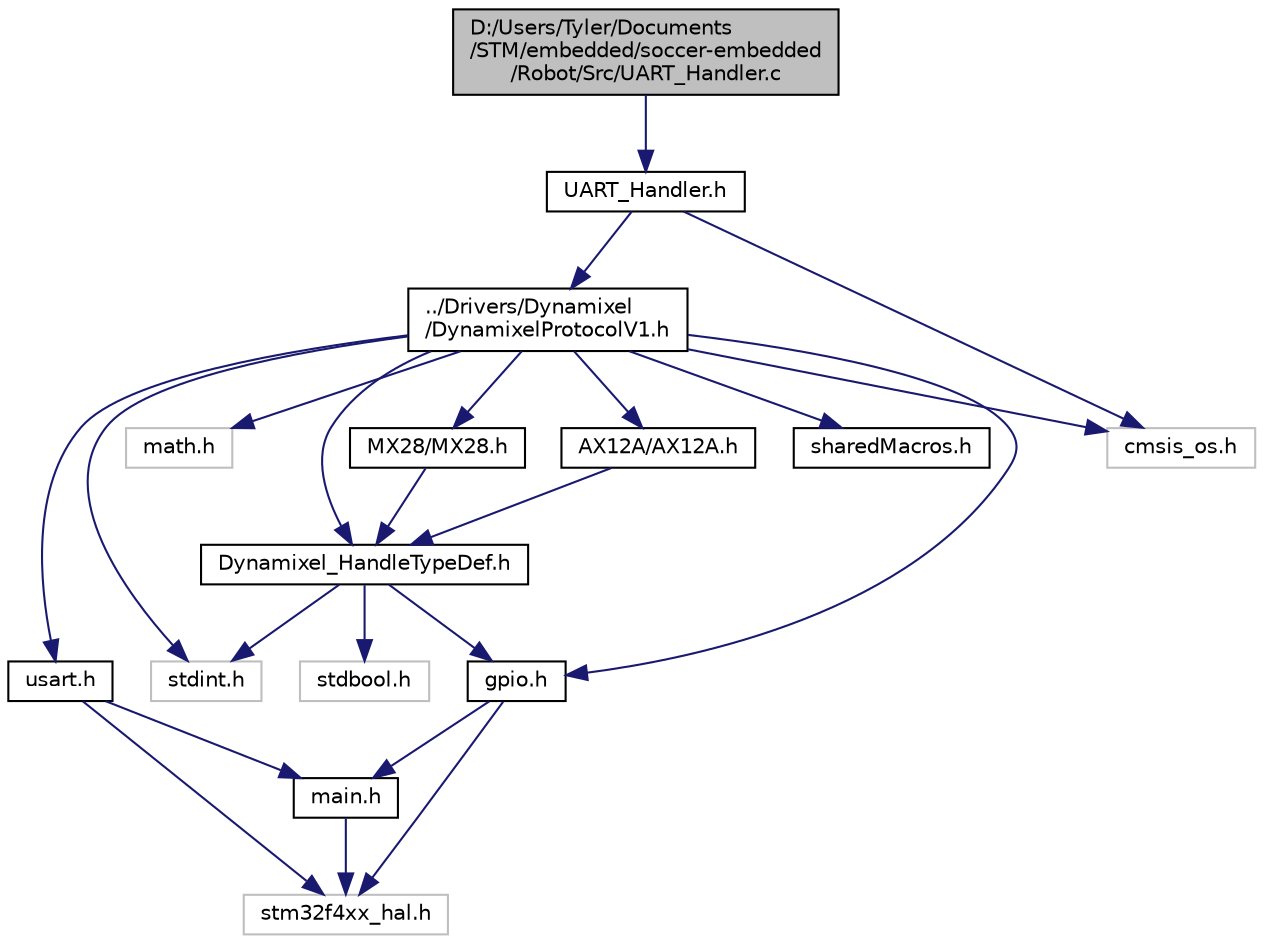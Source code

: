 digraph "D:/Users/Tyler/Documents/STM/embedded/soccer-embedded/Robot/Src/UART_Handler.c"
{
  edge [fontname="Helvetica",fontsize="10",labelfontname="Helvetica",labelfontsize="10"];
  node [fontname="Helvetica",fontsize="10",shape=record];
  Node0 [label="D:/Users/Tyler/Documents\l/STM/embedded/soccer-embedded\l/Robot/Src/UART_Handler.c",height=0.2,width=0.4,color="black", fillcolor="grey75", style="filled", fontcolor="black"];
  Node0 -> Node1 [color="midnightblue",fontsize="10",style="solid",fontname="Helvetica"];
  Node1 [label="UART_Handler.h",height=0.2,width=0.4,color="black", fillcolor="white", style="filled",URL="$_u_a_r_t___handler_8h_source.html"];
  Node1 -> Node2 [color="midnightblue",fontsize="10",style="solid",fontname="Helvetica"];
  Node2 [label="../Drivers/Dynamixel\l/DynamixelProtocolV1.h",height=0.2,width=0.4,color="black", fillcolor="white", style="filled",URL="$_dynamixel_protocol_v1_8h.html",tooltip="Common header code for the AX12A library and MX28 library. It is generic in that any Dynamixel actuat..."];
  Node2 -> Node3 [color="midnightblue",fontsize="10",style="solid",fontname="Helvetica"];
  Node3 [label="gpio.h",height=0.2,width=0.4,color="black", fillcolor="white", style="filled",URL="$gpio_8h_source.html"];
  Node3 -> Node4 [color="midnightblue",fontsize="10",style="solid",fontname="Helvetica"];
  Node4 [label="stm32f4xx_hal.h",height=0.2,width=0.4,color="grey75", fillcolor="white", style="filled"];
  Node3 -> Node5 [color="midnightblue",fontsize="10",style="solid",fontname="Helvetica"];
  Node5 [label="main.h",height=0.2,width=0.4,color="black", fillcolor="white", style="filled",URL="$main_8h.html",tooltip=": Header for main.c file. This file contains the common defines of the application. "];
  Node5 -> Node4 [color="midnightblue",fontsize="10",style="solid",fontname="Helvetica"];
  Node2 -> Node6 [color="midnightblue",fontsize="10",style="solid",fontname="Helvetica"];
  Node6 [label="usart.h",height=0.2,width=0.4,color="black", fillcolor="white", style="filled",URL="$usart_8h_source.html"];
  Node6 -> Node4 [color="midnightblue",fontsize="10",style="solid",fontname="Helvetica"];
  Node6 -> Node5 [color="midnightblue",fontsize="10",style="solid",fontname="Helvetica"];
  Node2 -> Node7 [color="midnightblue",fontsize="10",style="solid",fontname="Helvetica"];
  Node7 [label="stdint.h",height=0.2,width=0.4,color="grey75", fillcolor="white", style="filled"];
  Node2 -> Node8 [color="midnightblue",fontsize="10",style="solid",fontname="Helvetica"];
  Node8 [label="math.h",height=0.2,width=0.4,color="grey75", fillcolor="white", style="filled"];
  Node2 -> Node9 [color="midnightblue",fontsize="10",style="solid",fontname="Helvetica"];
  Node9 [label="Dynamixel_HandleTypeDef.h",height=0.2,width=0.4,color="black", fillcolor="white", style="filled",URL="$_dynamixel___handle_type_def_8h.html",tooltip="This file defines the data structure used by all Dynamixel actuators, as well as user-defined types i..."];
  Node9 -> Node7 [color="midnightblue",fontsize="10",style="solid",fontname="Helvetica"];
  Node9 -> Node10 [color="midnightblue",fontsize="10",style="solid",fontname="Helvetica"];
  Node10 [label="stdbool.h",height=0.2,width=0.4,color="grey75", fillcolor="white", style="filled"];
  Node9 -> Node3 [color="midnightblue",fontsize="10",style="solid",fontname="Helvetica"];
  Node2 -> Node11 [color="midnightblue",fontsize="10",style="solid",fontname="Helvetica"];
  Node11 [label="MX28/MX28.h",height=0.2,width=0.4,color="black", fillcolor="white", style="filled",URL="$_m_x28_8h.html",tooltip="This file provides interfaces for MX28-specific functions. "];
  Node11 -> Node9 [color="midnightblue",fontsize="10",style="solid",fontname="Helvetica"];
  Node2 -> Node12 [color="midnightblue",fontsize="10",style="solid",fontname="Helvetica"];
  Node12 [label="AX12A/AX12A.h",height=0.2,width=0.4,color="black", fillcolor="white", style="filled",URL="$_a_x12_a_8h.html",tooltip="This file provides interfaces for AX12A-specific functions. "];
  Node12 -> Node9 [color="midnightblue",fontsize="10",style="solid",fontname="Helvetica"];
  Node2 -> Node13 [color="midnightblue",fontsize="10",style="solid",fontname="Helvetica"];
  Node13 [label="sharedMacros.h",height=0.2,width=0.4,color="black", fillcolor="white", style="filled",URL="$shared_macros_8h_source.html"];
  Node2 -> Node14 [color="midnightblue",fontsize="10",style="solid",fontname="Helvetica"];
  Node14 [label="cmsis_os.h",height=0.2,width=0.4,color="grey75", fillcolor="white", style="filled"];
  Node1 -> Node14 [color="midnightblue",fontsize="10",style="solid",fontname="Helvetica"];
}
